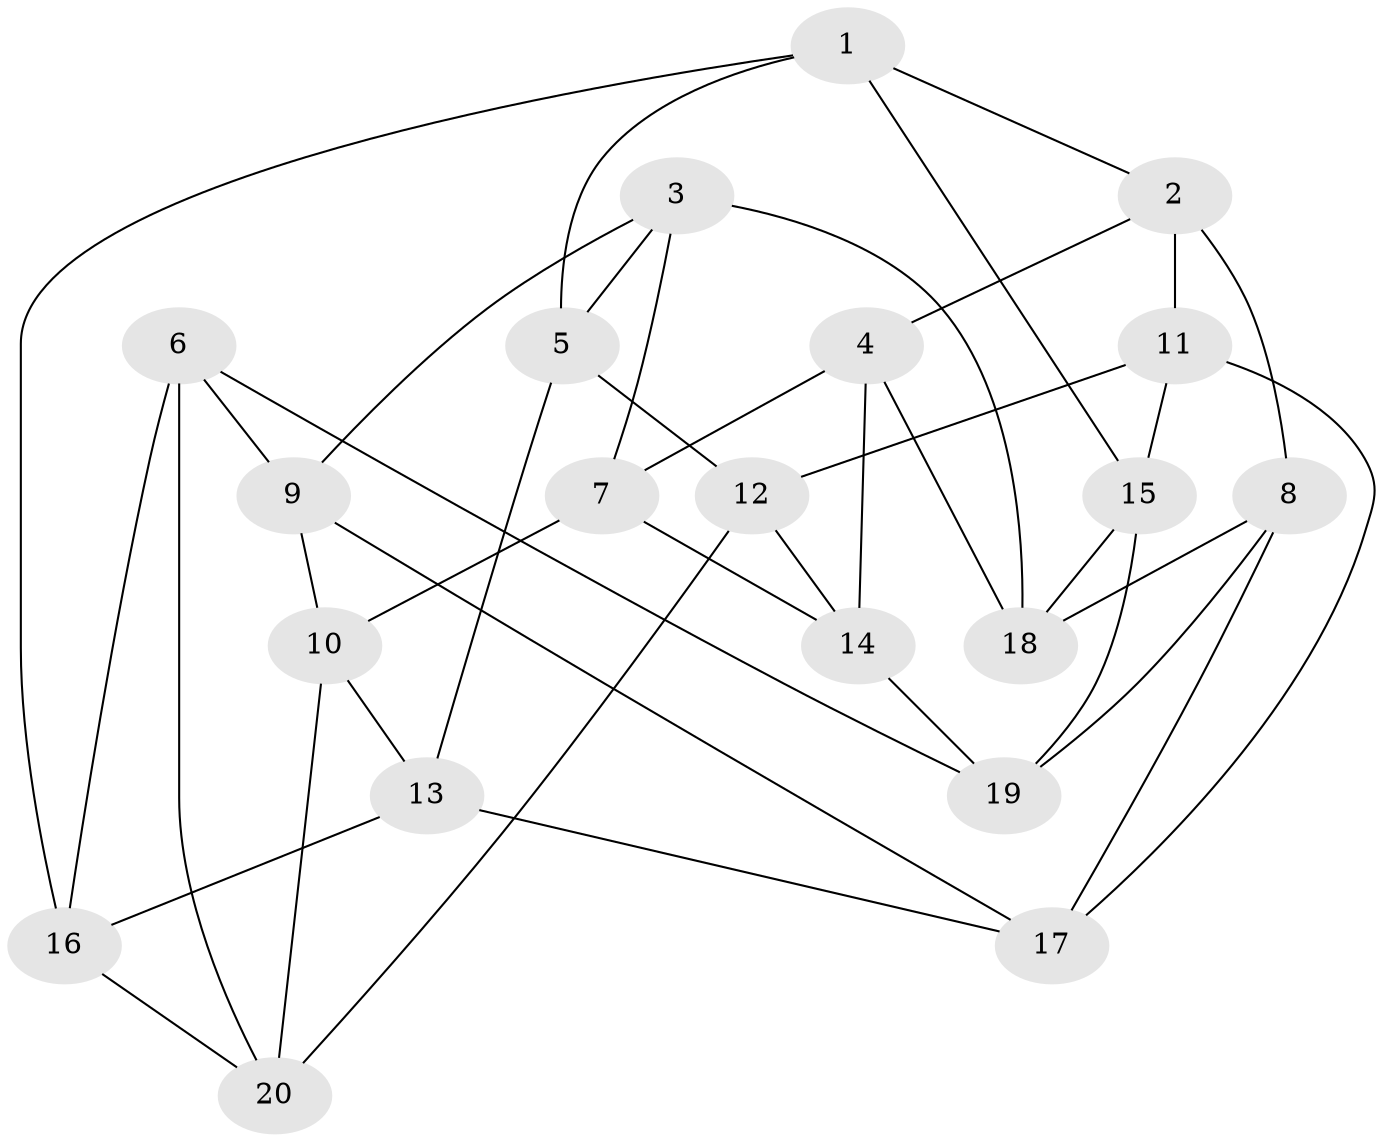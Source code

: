 // Generated by graph-tools (version 1.1) at 2025/46/02/15/25 05:46:28]
// undirected, 20 vertices, 40 edges
graph export_dot {
graph [start="1"]
  node [color=gray90,style=filled];
  1;
  2;
  3;
  4;
  5;
  6;
  7;
  8;
  9;
  10;
  11;
  12;
  13;
  14;
  15;
  16;
  17;
  18;
  19;
  20;
  1 -- 16;
  1 -- 5;
  1 -- 15;
  1 -- 2;
  2 -- 4;
  2 -- 11;
  2 -- 8;
  3 -- 5;
  3 -- 9;
  3 -- 18;
  3 -- 7;
  4 -- 18;
  4 -- 14;
  4 -- 7;
  5 -- 13;
  5 -- 12;
  6 -- 9;
  6 -- 16;
  6 -- 20;
  6 -- 19;
  7 -- 10;
  7 -- 14;
  8 -- 19;
  8 -- 18;
  8 -- 17;
  9 -- 10;
  9 -- 17;
  10 -- 13;
  10 -- 20;
  11 -- 12;
  11 -- 17;
  11 -- 15;
  12 -- 20;
  12 -- 14;
  13 -- 16;
  13 -- 17;
  14 -- 19;
  15 -- 18;
  15 -- 19;
  16 -- 20;
}
